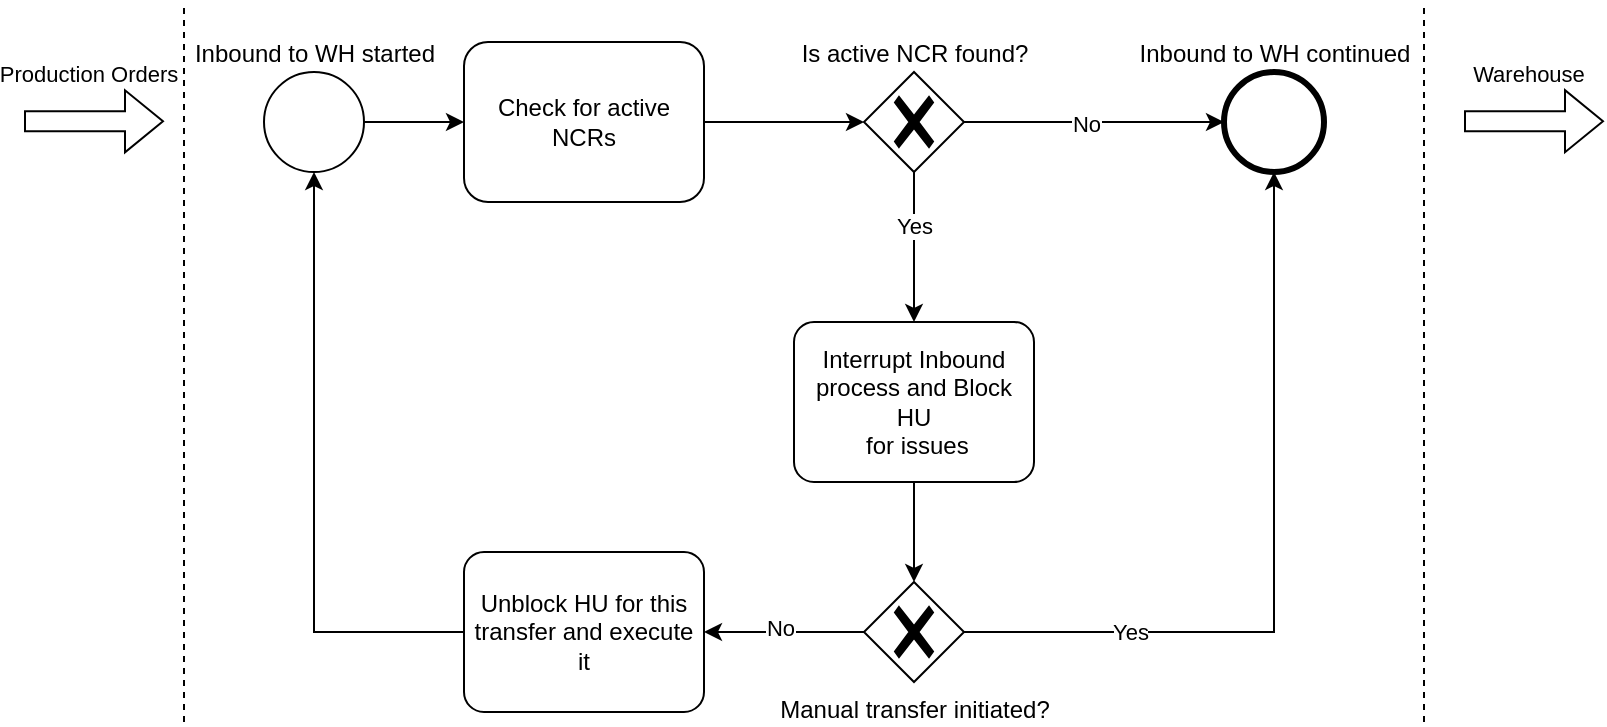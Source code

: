 <mxfile version="25.0.3">
  <diagram name="Page-1" id="L5Jy9CRZjbh2MwJOFlDI">
    <mxGraphModel dx="1195" dy="622" grid="1" gridSize="10" guides="1" tooltips="1" connect="1" arrows="1" fold="1" page="1" pageScale="1" pageWidth="850" pageHeight="1100" math="0" shadow="0">
      <root>
        <mxCell id="0" />
        <mxCell id="1" parent="0" />
        <mxCell id="Fr7f5QkYf3Q9SB1ZhPqr-1" value="&lt;div&gt;Is active NCR found?&lt;/div&gt;" style="points=[[0.25,0.25,0],[0.5,0,0],[0.75,0.25,0],[1,0.5,0],[0.75,0.75,0],[0.5,1,0],[0.25,0.75,0],[0,0.5,0]];shape=mxgraph.bpmn.gateway2;html=1;verticalLabelPosition=top;labelBackgroundColor=#ffffff;verticalAlign=bottom;align=center;perimeter=rhombusPerimeter;outlineConnect=0;outline=none;symbol=none;gwType=exclusive;flipH=0;flipV=1;labelPosition=center;" vertex="1" parent="1">
          <mxGeometry x="500" y="195" width="50" height="50" as="geometry" />
        </mxCell>
        <mxCell id="Fr7f5QkYf3Q9SB1ZhPqr-2" value="&lt;div&gt;Inbound to WH started&lt;br&gt;&lt;/div&gt;" style="shape=mxgraph.bpmn.shape;html=1;verticalLabelPosition=top;labelBackgroundColor=#ffffff;verticalAlign=bottom;perimeter=ellipsePerimeter;outline=standard;symbol=general;labelPosition=center;align=center;" vertex="1" parent="1">
          <mxGeometry x="200" y="195" width="50" height="50" as="geometry" />
        </mxCell>
        <mxCell id="Fr7f5QkYf3Q9SB1ZhPqr-3" value="Check for active NCRs" style="shape=ext;rounded=1;html=1;whiteSpace=wrap;" vertex="1" parent="1">
          <mxGeometry x="300" y="180" width="120" height="80" as="geometry" />
        </mxCell>
        <mxCell id="Fr7f5QkYf3Q9SB1ZhPqr-4" style="edgeStyle=orthogonalEdgeStyle;rounded=0;html=1;jettySize=auto;orthogonalLoop=1;" edge="1" parent="1" source="Fr7f5QkYf3Q9SB1ZhPqr-2" target="Fr7f5QkYf3Q9SB1ZhPqr-3">
          <mxGeometry relative="1" as="geometry" />
        </mxCell>
        <mxCell id="Fr7f5QkYf3Q9SB1ZhPqr-5" value="" style="shape=flexArrow;endArrow=classic;html=1;rounded=0;" edge="1" parent="1">
          <mxGeometry width="50" height="50" relative="1" as="geometry">
            <mxPoint x="80" y="219.67" as="sourcePoint" />
            <mxPoint x="150" y="219.67" as="targetPoint" />
          </mxGeometry>
        </mxCell>
        <mxCell id="Fr7f5QkYf3Q9SB1ZhPqr-6" value="&lt;div&gt;Production Orders&lt;/div&gt;" style="edgeLabel;html=1;align=center;verticalAlign=middle;resizable=0;points=[];" vertex="1" connectable="0" parent="Fr7f5QkYf3Q9SB1ZhPqr-5">
          <mxGeometry x="-0.091" y="-1" relative="1" as="geometry">
            <mxPoint y="-25" as="offset" />
          </mxGeometry>
        </mxCell>
        <mxCell id="Fr7f5QkYf3Q9SB1ZhPqr-7" value="" style="endArrow=none;dashed=1;html=1;rounded=0;" edge="1" parent="1">
          <mxGeometry width="50" height="50" relative="1" as="geometry">
            <mxPoint x="160" y="520" as="sourcePoint" />
            <mxPoint x="160" y="160" as="targetPoint" />
            <Array as="points">
              <mxPoint x="160" y="400" />
            </Array>
          </mxGeometry>
        </mxCell>
        <mxCell id="Fr7f5QkYf3Q9SB1ZhPqr-8" style="edgeStyle=orthogonalEdgeStyle;rounded=0;orthogonalLoop=1;jettySize=auto;html=1;" edge="1" parent="1" source="Fr7f5QkYf3Q9SB1ZhPqr-1" target="Fr7f5QkYf3Q9SB1ZhPqr-12">
          <mxGeometry relative="1" as="geometry" />
        </mxCell>
        <mxCell id="Fr7f5QkYf3Q9SB1ZhPqr-13" value="No" style="edgeLabel;html=1;align=center;verticalAlign=middle;resizable=0;points=[];" vertex="1" connectable="0" parent="Fr7f5QkYf3Q9SB1ZhPqr-8">
          <mxGeometry x="-0.064" relative="1" as="geometry">
            <mxPoint y="1" as="offset" />
          </mxGeometry>
        </mxCell>
        <mxCell id="Fr7f5QkYf3Q9SB1ZhPqr-9" style="edgeStyle=orthogonalEdgeStyle;rounded=0;orthogonalLoop=1;jettySize=auto;html=1;entryX=0;entryY=0.5;entryDx=0;entryDy=0;entryPerimeter=0;" edge="1" parent="1" source="Fr7f5QkYf3Q9SB1ZhPqr-3" target="Fr7f5QkYf3Q9SB1ZhPqr-1">
          <mxGeometry relative="1" as="geometry" />
        </mxCell>
        <mxCell id="Fr7f5QkYf3Q9SB1ZhPqr-22" style="edgeStyle=orthogonalEdgeStyle;rounded=0;orthogonalLoop=1;jettySize=auto;html=1;" edge="1" parent="1" source="Fr7f5QkYf3Q9SB1ZhPqr-10" target="Fr7f5QkYf3Q9SB1ZhPqr-21">
          <mxGeometry relative="1" as="geometry" />
        </mxCell>
        <mxCell id="Fr7f5QkYf3Q9SB1ZhPqr-10" value="&lt;div&gt;Interrupt Inbound process and Block HU&lt;/div&gt;&amp;nbsp;for issues" style="points=[[0.25,0,0],[0.5,0,0],[0.75,0,0],[1,0.25,0],[1,0.5,0],[1,0.75,0],[0.75,1,0],[0.5,1,0],[0.25,1,0],[0,0.75,0],[0,0.5,0],[0,0.25,0]];shape=mxgraph.bpmn.task;whiteSpace=wrap;rectStyle=rounded;size=10;html=1;container=1;expand=0;collapsible=0;taskMarker=abstract;" vertex="1" parent="1">
          <mxGeometry x="465" y="320" width="120" height="80" as="geometry" />
        </mxCell>
        <mxCell id="Fr7f5QkYf3Q9SB1ZhPqr-11" style="edgeStyle=orthogonalEdgeStyle;rounded=0;orthogonalLoop=1;jettySize=auto;html=1;entryX=0.5;entryY=0;entryDx=0;entryDy=0;entryPerimeter=0;" edge="1" parent="1" source="Fr7f5QkYf3Q9SB1ZhPqr-1" target="Fr7f5QkYf3Q9SB1ZhPqr-10">
          <mxGeometry relative="1" as="geometry" />
        </mxCell>
        <mxCell id="Fr7f5QkYf3Q9SB1ZhPqr-14" value="Yes" style="edgeLabel;html=1;align=center;verticalAlign=middle;resizable=0;points=[];" vertex="1" connectable="0" parent="Fr7f5QkYf3Q9SB1ZhPqr-11">
          <mxGeometry x="-0.298" relative="1" as="geometry">
            <mxPoint as="offset" />
          </mxGeometry>
        </mxCell>
        <mxCell id="Fr7f5QkYf3Q9SB1ZhPqr-12" value="&lt;div&gt;Inbound to WH continued&lt;/div&gt;" style="points=[[0.145,0.145,0],[0.5,0,0],[0.855,0.145,0],[1,0.5,0],[0.855,0.855,0],[0.5,1,0],[0.145,0.855,0],[0,0.5,0]];shape=mxgraph.bpmn.event;html=1;verticalLabelPosition=top;labelBackgroundColor=#ffffff;verticalAlign=bottom;align=center;perimeter=ellipsePerimeter;outlineConnect=0;aspect=fixed;outline=end;symbol=terminate2;labelPosition=center;" vertex="1" parent="1">
          <mxGeometry x="680" y="195" width="50" height="50" as="geometry" />
        </mxCell>
        <mxCell id="Fr7f5QkYf3Q9SB1ZhPqr-15" value="" style="endArrow=none;dashed=1;html=1;rounded=0;" edge="1" parent="1">
          <mxGeometry width="50" height="50" relative="1" as="geometry">
            <mxPoint x="780" y="520" as="sourcePoint" />
            <mxPoint x="780" y="160" as="targetPoint" />
            <Array as="points">
              <mxPoint x="780" y="390" />
            </Array>
          </mxGeometry>
        </mxCell>
        <mxCell id="Fr7f5QkYf3Q9SB1ZhPqr-16" value="" style="shape=flexArrow;endArrow=classic;html=1;rounded=0;" edge="1" parent="1">
          <mxGeometry width="50" height="50" relative="1" as="geometry">
            <mxPoint x="800" y="219.58" as="sourcePoint" />
            <mxPoint x="870" y="219.58" as="targetPoint" />
          </mxGeometry>
        </mxCell>
        <mxCell id="Fr7f5QkYf3Q9SB1ZhPqr-17" value="Warehouse" style="edgeLabel;html=1;align=center;verticalAlign=middle;resizable=0;points=[];" vertex="1" connectable="0" parent="Fr7f5QkYf3Q9SB1ZhPqr-16">
          <mxGeometry x="-0.091" y="-1" relative="1" as="geometry">
            <mxPoint y="-25" as="offset" />
          </mxGeometry>
        </mxCell>
        <mxCell id="Fr7f5QkYf3Q9SB1ZhPqr-27" style="edgeStyle=orthogonalEdgeStyle;rounded=0;orthogonalLoop=1;jettySize=auto;html=1;entryX=0.5;entryY=1;entryDx=0;entryDy=0;" edge="1" parent="1" source="Fr7f5QkYf3Q9SB1ZhPqr-20" target="Fr7f5QkYf3Q9SB1ZhPqr-2">
          <mxGeometry relative="1" as="geometry" />
        </mxCell>
        <mxCell id="Fr7f5QkYf3Q9SB1ZhPqr-20" value="&lt;div&gt;Unblock HU for this transfer and execute it&lt;br&gt;&lt;/div&gt;" style="points=[[0.25,0,0],[0.5,0,0],[0.75,0,0],[1,0.25,0],[1,0.5,0],[1,0.75,0],[0.75,1,0],[0.5,1,0],[0.25,1,0],[0,0.75,0],[0,0.5,0],[0,0.25,0]];shape=mxgraph.bpmn.task;whiteSpace=wrap;rectStyle=rounded;size=10;html=1;container=1;expand=0;collapsible=0;taskMarker=abstract;" vertex="1" parent="1">
          <mxGeometry x="300" y="435" width="120" height="80" as="geometry" />
        </mxCell>
        <mxCell id="Fr7f5QkYf3Q9SB1ZhPqr-21" value="Manual transfer initiated?" style="points=[[0.25,0.25,0],[0.5,0,0],[0.75,0.25,0],[1,0.5,0],[0.75,0.75,0],[0.5,1,0],[0.25,0.75,0],[0,0.5,0]];shape=mxgraph.bpmn.gateway2;html=1;verticalLabelPosition=bottom;labelBackgroundColor=#ffffff;verticalAlign=top;align=center;perimeter=rhombusPerimeter;outlineConnect=0;outline=none;symbol=none;gwType=exclusive;" vertex="1" parent="1">
          <mxGeometry x="500" y="450" width="50" height="50" as="geometry" />
        </mxCell>
        <mxCell id="Fr7f5QkYf3Q9SB1ZhPqr-23" style="edgeStyle=orthogonalEdgeStyle;rounded=0;orthogonalLoop=1;jettySize=auto;html=1;entryX=0.5;entryY=1;entryDx=0;entryDy=0;entryPerimeter=0;" edge="1" parent="1" source="Fr7f5QkYf3Q9SB1ZhPqr-21" target="Fr7f5QkYf3Q9SB1ZhPqr-12">
          <mxGeometry relative="1" as="geometry" />
        </mxCell>
        <mxCell id="Fr7f5QkYf3Q9SB1ZhPqr-25" value="Yes" style="edgeLabel;html=1;align=center;verticalAlign=middle;resizable=0;points=[];" vertex="1" connectable="0" parent="Fr7f5QkYf3Q9SB1ZhPqr-23">
          <mxGeometry x="-0.571" relative="1" as="geometry">
            <mxPoint as="offset" />
          </mxGeometry>
        </mxCell>
        <mxCell id="Fr7f5QkYf3Q9SB1ZhPqr-24" style="edgeStyle=orthogonalEdgeStyle;rounded=0;orthogonalLoop=1;jettySize=auto;html=1;entryX=1;entryY=0.5;entryDx=0;entryDy=0;entryPerimeter=0;" edge="1" parent="1" source="Fr7f5QkYf3Q9SB1ZhPqr-21" target="Fr7f5QkYf3Q9SB1ZhPqr-20">
          <mxGeometry relative="1" as="geometry" />
        </mxCell>
        <mxCell id="Fr7f5QkYf3Q9SB1ZhPqr-26" value="No" style="edgeLabel;html=1;align=center;verticalAlign=middle;resizable=0;points=[];" vertex="1" connectable="0" parent="Fr7f5QkYf3Q9SB1ZhPqr-24">
          <mxGeometry x="0.062" y="-2" relative="1" as="geometry">
            <mxPoint as="offset" />
          </mxGeometry>
        </mxCell>
      </root>
    </mxGraphModel>
  </diagram>
</mxfile>
